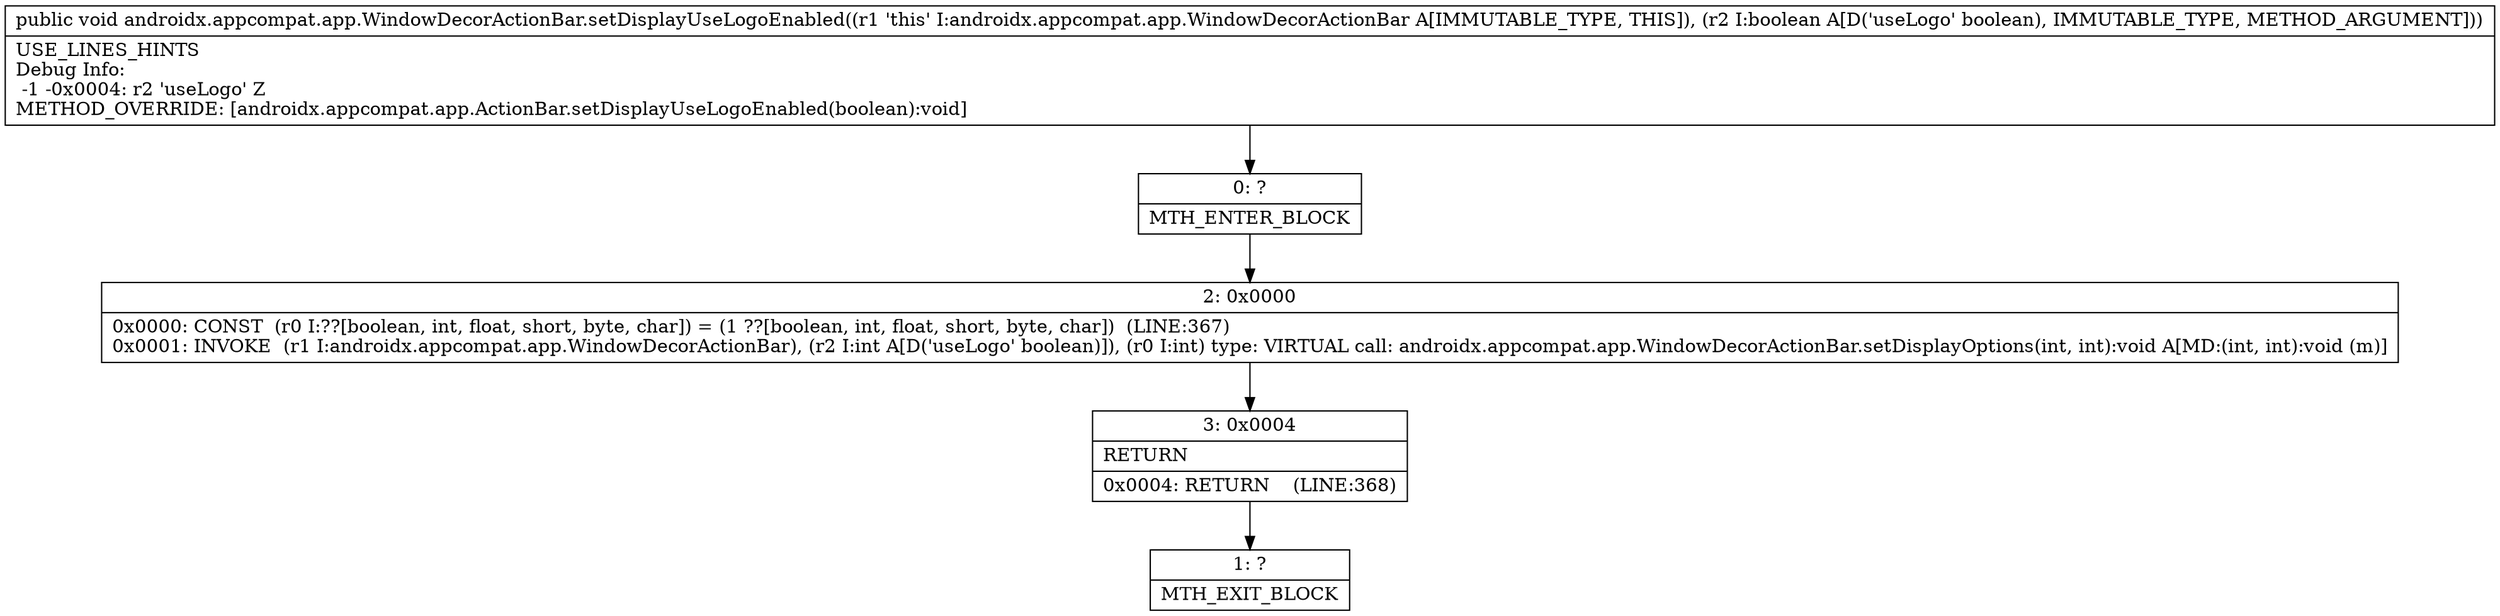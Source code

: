 digraph "CFG forandroidx.appcompat.app.WindowDecorActionBar.setDisplayUseLogoEnabled(Z)V" {
Node_0 [shape=record,label="{0\:\ ?|MTH_ENTER_BLOCK\l}"];
Node_2 [shape=record,label="{2\:\ 0x0000|0x0000: CONST  (r0 I:??[boolean, int, float, short, byte, char]) = (1 ??[boolean, int, float, short, byte, char])  (LINE:367)\l0x0001: INVOKE  (r1 I:androidx.appcompat.app.WindowDecorActionBar), (r2 I:int A[D('useLogo' boolean)]), (r0 I:int) type: VIRTUAL call: androidx.appcompat.app.WindowDecorActionBar.setDisplayOptions(int, int):void A[MD:(int, int):void (m)]\l}"];
Node_3 [shape=record,label="{3\:\ 0x0004|RETURN\l|0x0004: RETURN    (LINE:368)\l}"];
Node_1 [shape=record,label="{1\:\ ?|MTH_EXIT_BLOCK\l}"];
MethodNode[shape=record,label="{public void androidx.appcompat.app.WindowDecorActionBar.setDisplayUseLogoEnabled((r1 'this' I:androidx.appcompat.app.WindowDecorActionBar A[IMMUTABLE_TYPE, THIS]), (r2 I:boolean A[D('useLogo' boolean), IMMUTABLE_TYPE, METHOD_ARGUMENT]))  | USE_LINES_HINTS\lDebug Info:\l  \-1 \-0x0004: r2 'useLogo' Z\lMETHOD_OVERRIDE: [androidx.appcompat.app.ActionBar.setDisplayUseLogoEnabled(boolean):void]\l}"];
MethodNode -> Node_0;Node_0 -> Node_2;
Node_2 -> Node_3;
Node_3 -> Node_1;
}

